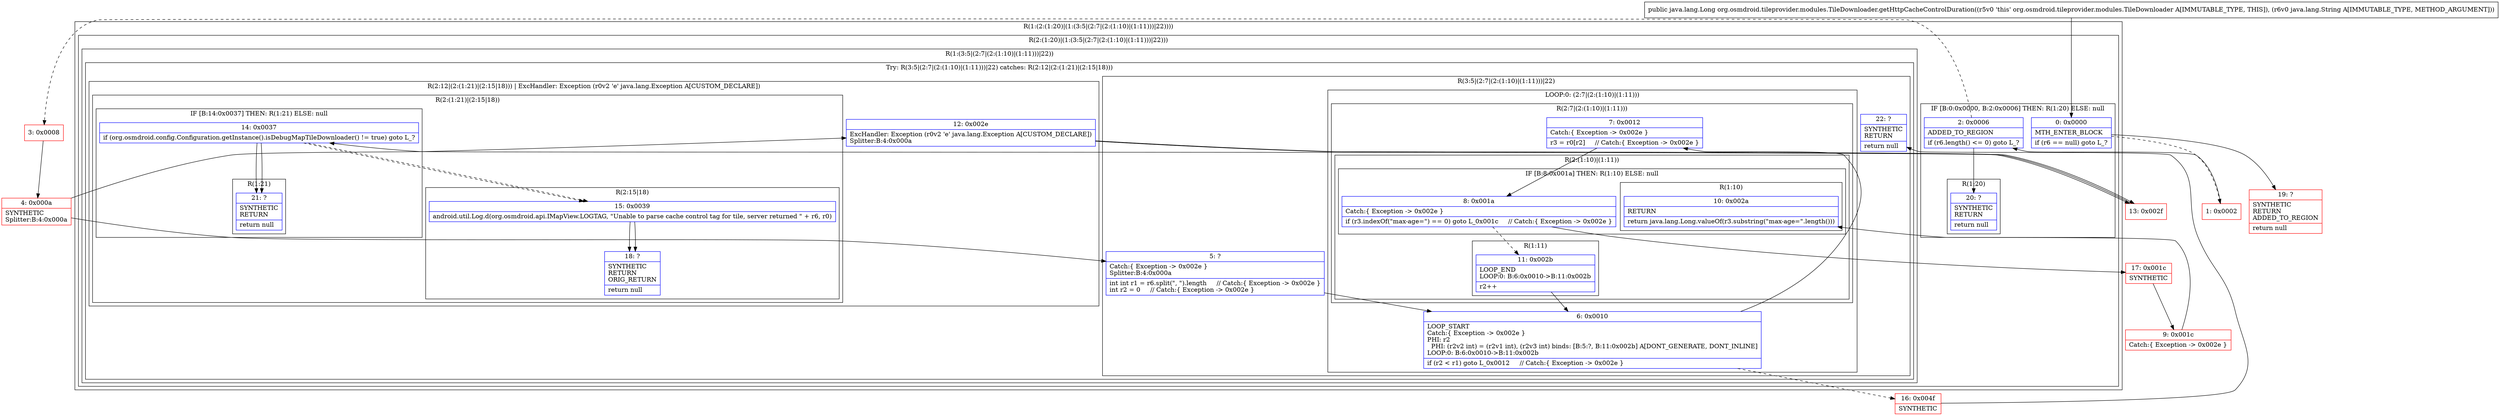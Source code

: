 digraph "CFG fororg.osmdroid.tileprovider.modules.TileDownloader.getHttpCacheControlDuration(Ljava\/lang\/String;)Ljava\/lang\/Long;" {
subgraph cluster_Region_1943789759 {
label = "R(1:(2:(1:20)|(1:(3:5|(2:7|(2:(1:10)|(1:11)))|22))))";
node [shape=record,color=blue];
subgraph cluster_Region_1146424977 {
label = "R(2:(1:20)|(1:(3:5|(2:7|(2:(1:10)|(1:11)))|22)))";
node [shape=record,color=blue];
subgraph cluster_IfRegion_1887594759 {
label = "IF [B:0:0x0000, B:2:0x0006] THEN: R(1:20) ELSE: null";
node [shape=record,color=blue];
Node_0 [shape=record,label="{0\:\ 0x0000|MTH_ENTER_BLOCK\l|if (r6 == null) goto L_?\l}"];
Node_2 [shape=record,label="{2\:\ 0x0006|ADDED_TO_REGION\l|if (r6.length() \<= 0) goto L_?\l}"];
subgraph cluster_Region_121384656 {
label = "R(1:20)";
node [shape=record,color=blue];
Node_20 [shape=record,label="{20\:\ ?|SYNTHETIC\lRETURN\l|return null\l}"];
}
}
subgraph cluster_Region_726591632 {
label = "R(1:(3:5|(2:7|(2:(1:10)|(1:11)))|22))";
node [shape=record,color=blue];
subgraph cluster_TryCatchRegion_1199790830 {
label = "Try: R(3:5|(2:7|(2:(1:10)|(1:11)))|22) catches: R(2:12|(2:(1:21)|(2:15|18)))";
node [shape=record,color=blue];
subgraph cluster_Region_472584028 {
label = "R(3:5|(2:7|(2:(1:10)|(1:11)))|22)";
node [shape=record,color=blue];
Node_5 [shape=record,label="{5\:\ ?|Catch:\{ Exception \-\> 0x002e \}\lSplitter:B:4:0x000a\l|int int r1 = r6.split(\", \").length     \/\/ Catch:\{ Exception \-\> 0x002e \}\lint r2 = 0     \/\/ Catch:\{ Exception \-\> 0x002e \}\l}"];
subgraph cluster_LoopRegion_606783816 {
label = "LOOP:0: (2:7|(2:(1:10)|(1:11)))";
node [shape=record,color=blue];
Node_6 [shape=record,label="{6\:\ 0x0010|LOOP_START\lCatch:\{ Exception \-\> 0x002e \}\lPHI: r2 \l  PHI: (r2v2 int) = (r2v1 int), (r2v3 int) binds: [B:5:?, B:11:0x002b] A[DONT_GENERATE, DONT_INLINE]\lLOOP:0: B:6:0x0010\-\>B:11:0x002b\l|if (r2 \< r1) goto L_0x0012     \/\/ Catch:\{ Exception \-\> 0x002e \}\l}"];
subgraph cluster_Region_1198408137 {
label = "R(2:7|(2:(1:10)|(1:11)))";
node [shape=record,color=blue];
Node_7 [shape=record,label="{7\:\ 0x0012|Catch:\{ Exception \-\> 0x002e \}\l|r3 = r0[r2]     \/\/ Catch:\{ Exception \-\> 0x002e \}\l}"];
subgraph cluster_Region_1116088755 {
label = "R(2:(1:10)|(1:11))";
node [shape=record,color=blue];
subgraph cluster_IfRegion_508580635 {
label = "IF [B:8:0x001a] THEN: R(1:10) ELSE: null";
node [shape=record,color=blue];
Node_8 [shape=record,label="{8\:\ 0x001a|Catch:\{ Exception \-\> 0x002e \}\l|if (r3.indexOf(\"max\-age=\") == 0) goto L_0x001c     \/\/ Catch:\{ Exception \-\> 0x002e \}\l}"];
subgraph cluster_Region_1129917973 {
label = "R(1:10)";
node [shape=record,color=blue];
Node_10 [shape=record,label="{10\:\ 0x002a|RETURN\l|return java.lang.Long.valueOf(r3.substring(\"max\-age=\".length()))\l}"];
}
}
subgraph cluster_Region_511451433 {
label = "R(1:11)";
node [shape=record,color=blue];
Node_11 [shape=record,label="{11\:\ 0x002b|LOOP_END\lLOOP:0: B:6:0x0010\-\>B:11:0x002b\l|r2++\l}"];
}
}
}
}
Node_22 [shape=record,label="{22\:\ ?|SYNTHETIC\lRETURN\l|return null\l}"];
}
subgraph cluster_Region_827051967 {
label = "R(2:12|(2:(1:21)|(2:15|18))) | ExcHandler: Exception (r0v2 'e' java.lang.Exception A[CUSTOM_DECLARE])\l";
node [shape=record,color=blue];
Node_12 [shape=record,label="{12\:\ 0x002e|ExcHandler: Exception (r0v2 'e' java.lang.Exception A[CUSTOM_DECLARE])\lSplitter:B:4:0x000a\l}"];
subgraph cluster_Region_1114878868 {
label = "R(2:(1:21)|(2:15|18))";
node [shape=record,color=blue];
subgraph cluster_IfRegion_1579673674 {
label = "IF [B:14:0x0037] THEN: R(1:21) ELSE: null";
node [shape=record,color=blue];
Node_14 [shape=record,label="{14\:\ 0x0037|if (org.osmdroid.config.Configuration.getInstance().isDebugMapTileDownloader() != true) goto L_?\l}"];
subgraph cluster_Region_1417956381 {
label = "R(1:21)";
node [shape=record,color=blue];
Node_21 [shape=record,label="{21\:\ ?|SYNTHETIC\lRETURN\l|return null\l}"];
}
}
subgraph cluster_Region_1004361477 {
label = "R(2:15|18)";
node [shape=record,color=blue];
Node_15 [shape=record,label="{15\:\ 0x0039|android.util.Log.d(org.osmdroid.api.IMapView.LOGTAG, \"Unable to parse cache control tag for tile, server returned \" + r6, r0)\l}"];
Node_18 [shape=record,label="{18\:\ ?|SYNTHETIC\lRETURN\lORIG_RETURN\l|return null\l}"];
}
}
}
}
}
}
}
subgraph cluster_Region_827051967 {
label = "R(2:12|(2:(1:21)|(2:15|18))) | ExcHandler: Exception (r0v2 'e' java.lang.Exception A[CUSTOM_DECLARE])\l";
node [shape=record,color=blue];
Node_12 [shape=record,label="{12\:\ 0x002e|ExcHandler: Exception (r0v2 'e' java.lang.Exception A[CUSTOM_DECLARE])\lSplitter:B:4:0x000a\l}"];
subgraph cluster_Region_1114878868 {
label = "R(2:(1:21)|(2:15|18))";
node [shape=record,color=blue];
subgraph cluster_IfRegion_1579673674 {
label = "IF [B:14:0x0037] THEN: R(1:21) ELSE: null";
node [shape=record,color=blue];
Node_14 [shape=record,label="{14\:\ 0x0037|if (org.osmdroid.config.Configuration.getInstance().isDebugMapTileDownloader() != true) goto L_?\l}"];
subgraph cluster_Region_1417956381 {
label = "R(1:21)";
node [shape=record,color=blue];
Node_21 [shape=record,label="{21\:\ ?|SYNTHETIC\lRETURN\l|return null\l}"];
}
}
subgraph cluster_Region_1004361477 {
label = "R(2:15|18)";
node [shape=record,color=blue];
Node_15 [shape=record,label="{15\:\ 0x0039|android.util.Log.d(org.osmdroid.api.IMapView.LOGTAG, \"Unable to parse cache control tag for tile, server returned \" + r6, r0)\l}"];
Node_18 [shape=record,label="{18\:\ ?|SYNTHETIC\lRETURN\lORIG_RETURN\l|return null\l}"];
}
}
}
Node_1 [shape=record,color=red,label="{1\:\ 0x0002}"];
Node_3 [shape=record,color=red,label="{3\:\ 0x0008}"];
Node_4 [shape=record,color=red,label="{4\:\ 0x000a|SYNTHETIC\lSplitter:B:4:0x000a\l}"];
Node_9 [shape=record,color=red,label="{9\:\ 0x001c|Catch:\{ Exception \-\> 0x002e \}\l}"];
Node_13 [shape=record,color=red,label="{13\:\ 0x002f}"];
Node_16 [shape=record,color=red,label="{16\:\ 0x004f|SYNTHETIC\l}"];
Node_17 [shape=record,color=red,label="{17\:\ 0x001c|SYNTHETIC\l}"];
Node_19 [shape=record,color=red,label="{19\:\ ?|SYNTHETIC\lRETURN\lADDED_TO_REGION\l|return null\l}"];
MethodNode[shape=record,label="{public java.lang.Long org.osmdroid.tileprovider.modules.TileDownloader.getHttpCacheControlDuration((r5v0 'this' org.osmdroid.tileprovider.modules.TileDownloader A[IMMUTABLE_TYPE, THIS]), (r6v0 java.lang.String A[IMMUTABLE_TYPE, METHOD_ARGUMENT])) }"];
MethodNode -> Node_0;
Node_0 -> Node_1[style=dashed];
Node_0 -> Node_19;
Node_2 -> Node_3[style=dashed];
Node_2 -> Node_20;
Node_5 -> Node_6;
Node_6 -> Node_7;
Node_6 -> Node_16[style=dashed];
Node_7 -> Node_8;
Node_8 -> Node_11[style=dashed];
Node_8 -> Node_17;
Node_11 -> Node_6;
Node_12 -> Node_13;
Node_14 -> Node_15[style=dashed];
Node_14 -> Node_21;
Node_15 -> Node_18;
Node_12 -> Node_13;
Node_14 -> Node_15[style=dashed];
Node_14 -> Node_21;
Node_15 -> Node_18;
Node_1 -> Node_2;
Node_3 -> Node_4;
Node_4 -> Node_5;
Node_4 -> Node_12;
Node_9 -> Node_10;
Node_13 -> Node_14;
Node_16 -> Node_22;
Node_17 -> Node_9;
}

